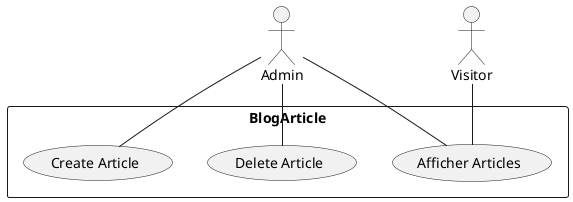 @startuml
actor Admin
actor Visitor

rectangle BlogArticle {
    Admin -- (Delete Article)
    Admin -- (Create Article)
    Admin -- (Afficher Articles)
    Visitor -- (Afficher Articles)
}
@enduml